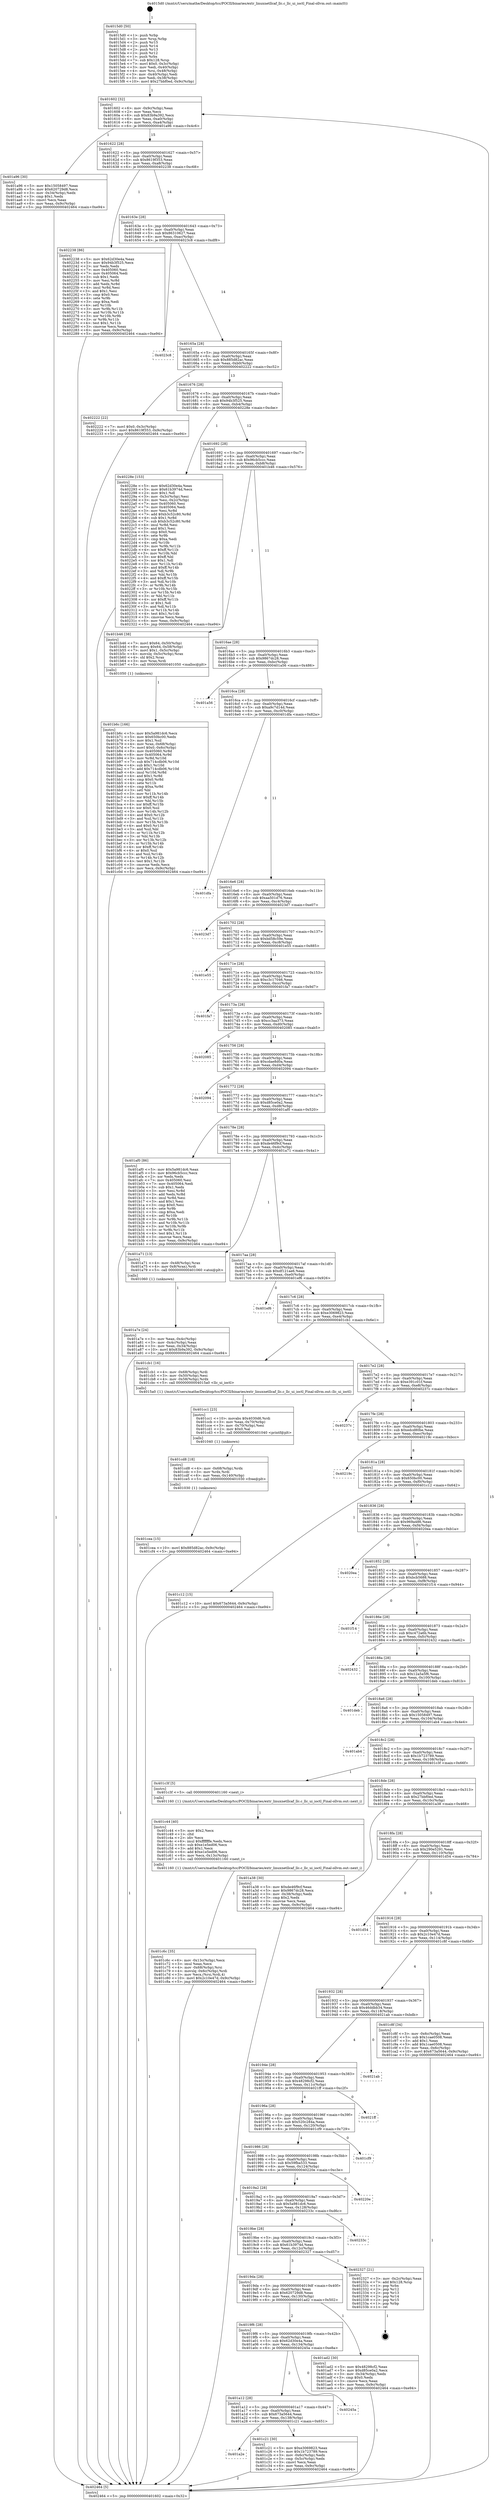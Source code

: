 digraph "0x4015d0" {
  label = "0x4015d0 (/mnt/c/Users/mathe/Desktop/tcc/POCII/binaries/extr_linuxnetllcaf_llc.c_llc_ui_ioctl_Final-ollvm.out::main(0))"
  labelloc = "t"
  node[shape=record]

  Entry [label="",width=0.3,height=0.3,shape=circle,fillcolor=black,style=filled]
  "0x401602" [label="{
     0x401602 [32]\l
     | [instrs]\l
     &nbsp;&nbsp;0x401602 \<+6\>: mov -0x9c(%rbp),%eax\l
     &nbsp;&nbsp;0x401608 \<+2\>: mov %eax,%ecx\l
     &nbsp;&nbsp;0x40160a \<+6\>: sub $0x83b9a392,%ecx\l
     &nbsp;&nbsp;0x401610 \<+6\>: mov %eax,-0xa0(%rbp)\l
     &nbsp;&nbsp;0x401616 \<+6\>: mov %ecx,-0xa4(%rbp)\l
     &nbsp;&nbsp;0x40161c \<+6\>: je 0000000000401a96 \<main+0x4c6\>\l
  }"]
  "0x401a96" [label="{
     0x401a96 [30]\l
     | [instrs]\l
     &nbsp;&nbsp;0x401a96 \<+5\>: mov $0x15058497,%eax\l
     &nbsp;&nbsp;0x401a9b \<+5\>: mov $0x620729d8,%ecx\l
     &nbsp;&nbsp;0x401aa0 \<+3\>: mov -0x34(%rbp),%edx\l
     &nbsp;&nbsp;0x401aa3 \<+3\>: cmp $0x1,%edx\l
     &nbsp;&nbsp;0x401aa6 \<+3\>: cmovl %ecx,%eax\l
     &nbsp;&nbsp;0x401aa9 \<+6\>: mov %eax,-0x9c(%rbp)\l
     &nbsp;&nbsp;0x401aaf \<+5\>: jmp 0000000000402464 \<main+0xe94\>\l
  }"]
  "0x401622" [label="{
     0x401622 [28]\l
     | [instrs]\l
     &nbsp;&nbsp;0x401622 \<+5\>: jmp 0000000000401627 \<main+0x57\>\l
     &nbsp;&nbsp;0x401627 \<+6\>: mov -0xa0(%rbp),%eax\l
     &nbsp;&nbsp;0x40162d \<+5\>: sub $0x8619f353,%eax\l
     &nbsp;&nbsp;0x401632 \<+6\>: mov %eax,-0xa8(%rbp)\l
     &nbsp;&nbsp;0x401638 \<+6\>: je 0000000000402238 \<main+0xc68\>\l
  }"]
  Exit [label="",width=0.3,height=0.3,shape=circle,fillcolor=black,style=filled,peripheries=2]
  "0x402238" [label="{
     0x402238 [86]\l
     | [instrs]\l
     &nbsp;&nbsp;0x402238 \<+5\>: mov $0x62d30e4a,%eax\l
     &nbsp;&nbsp;0x40223d \<+5\>: mov $0x94b3f525,%ecx\l
     &nbsp;&nbsp;0x402242 \<+2\>: xor %edx,%edx\l
     &nbsp;&nbsp;0x402244 \<+7\>: mov 0x405060,%esi\l
     &nbsp;&nbsp;0x40224b \<+7\>: mov 0x405064,%edi\l
     &nbsp;&nbsp;0x402252 \<+3\>: sub $0x1,%edx\l
     &nbsp;&nbsp;0x402255 \<+3\>: mov %esi,%r8d\l
     &nbsp;&nbsp;0x402258 \<+3\>: add %edx,%r8d\l
     &nbsp;&nbsp;0x40225b \<+4\>: imul %r8d,%esi\l
     &nbsp;&nbsp;0x40225f \<+3\>: and $0x1,%esi\l
     &nbsp;&nbsp;0x402262 \<+3\>: cmp $0x0,%esi\l
     &nbsp;&nbsp;0x402265 \<+4\>: sete %r9b\l
     &nbsp;&nbsp;0x402269 \<+3\>: cmp $0xa,%edi\l
     &nbsp;&nbsp;0x40226c \<+4\>: setl %r10b\l
     &nbsp;&nbsp;0x402270 \<+3\>: mov %r9b,%r11b\l
     &nbsp;&nbsp;0x402273 \<+3\>: and %r10b,%r11b\l
     &nbsp;&nbsp;0x402276 \<+3\>: xor %r10b,%r9b\l
     &nbsp;&nbsp;0x402279 \<+3\>: or %r9b,%r11b\l
     &nbsp;&nbsp;0x40227c \<+4\>: test $0x1,%r11b\l
     &nbsp;&nbsp;0x402280 \<+3\>: cmovne %ecx,%eax\l
     &nbsp;&nbsp;0x402283 \<+6\>: mov %eax,-0x9c(%rbp)\l
     &nbsp;&nbsp;0x402289 \<+5\>: jmp 0000000000402464 \<main+0xe94\>\l
  }"]
  "0x40163e" [label="{
     0x40163e [28]\l
     | [instrs]\l
     &nbsp;&nbsp;0x40163e \<+5\>: jmp 0000000000401643 \<main+0x73\>\l
     &nbsp;&nbsp;0x401643 \<+6\>: mov -0xa0(%rbp),%eax\l
     &nbsp;&nbsp;0x401649 \<+5\>: sub $0x86310627,%eax\l
     &nbsp;&nbsp;0x40164e \<+6\>: mov %eax,-0xac(%rbp)\l
     &nbsp;&nbsp;0x401654 \<+6\>: je 00000000004023c8 \<main+0xdf8\>\l
  }"]
  "0x401cea" [label="{
     0x401cea [15]\l
     | [instrs]\l
     &nbsp;&nbsp;0x401cea \<+10\>: movl $0x885d82ac,-0x9c(%rbp)\l
     &nbsp;&nbsp;0x401cf4 \<+5\>: jmp 0000000000402464 \<main+0xe94\>\l
  }"]
  "0x4023c8" [label="{
     0x4023c8\l
  }", style=dashed]
  "0x40165a" [label="{
     0x40165a [28]\l
     | [instrs]\l
     &nbsp;&nbsp;0x40165a \<+5\>: jmp 000000000040165f \<main+0x8f\>\l
     &nbsp;&nbsp;0x40165f \<+6\>: mov -0xa0(%rbp),%eax\l
     &nbsp;&nbsp;0x401665 \<+5\>: sub $0x885d82ac,%eax\l
     &nbsp;&nbsp;0x40166a \<+6\>: mov %eax,-0xb0(%rbp)\l
     &nbsp;&nbsp;0x401670 \<+6\>: je 0000000000402222 \<main+0xc52\>\l
  }"]
  "0x401cd8" [label="{
     0x401cd8 [18]\l
     | [instrs]\l
     &nbsp;&nbsp;0x401cd8 \<+4\>: mov -0x68(%rbp),%rdx\l
     &nbsp;&nbsp;0x401cdc \<+3\>: mov %rdx,%rdi\l
     &nbsp;&nbsp;0x401cdf \<+6\>: mov %eax,-0x140(%rbp)\l
     &nbsp;&nbsp;0x401ce5 \<+5\>: call 0000000000401030 \<free@plt\>\l
     | [calls]\l
     &nbsp;&nbsp;0x401030 \{1\} (unknown)\l
  }"]
  "0x402222" [label="{
     0x402222 [22]\l
     | [instrs]\l
     &nbsp;&nbsp;0x402222 \<+7\>: movl $0x0,-0x3c(%rbp)\l
     &nbsp;&nbsp;0x402229 \<+10\>: movl $0x8619f353,-0x9c(%rbp)\l
     &nbsp;&nbsp;0x402233 \<+5\>: jmp 0000000000402464 \<main+0xe94\>\l
  }"]
  "0x401676" [label="{
     0x401676 [28]\l
     | [instrs]\l
     &nbsp;&nbsp;0x401676 \<+5\>: jmp 000000000040167b \<main+0xab\>\l
     &nbsp;&nbsp;0x40167b \<+6\>: mov -0xa0(%rbp),%eax\l
     &nbsp;&nbsp;0x401681 \<+5\>: sub $0x94b3f525,%eax\l
     &nbsp;&nbsp;0x401686 \<+6\>: mov %eax,-0xb4(%rbp)\l
     &nbsp;&nbsp;0x40168c \<+6\>: je 000000000040228e \<main+0xcbe\>\l
  }"]
  "0x401cc1" [label="{
     0x401cc1 [23]\l
     | [instrs]\l
     &nbsp;&nbsp;0x401cc1 \<+10\>: movabs $0x4030d6,%rdi\l
     &nbsp;&nbsp;0x401ccb \<+3\>: mov %eax,-0x70(%rbp)\l
     &nbsp;&nbsp;0x401cce \<+3\>: mov -0x70(%rbp),%esi\l
     &nbsp;&nbsp;0x401cd1 \<+2\>: mov $0x0,%al\l
     &nbsp;&nbsp;0x401cd3 \<+5\>: call 0000000000401040 \<printf@plt\>\l
     | [calls]\l
     &nbsp;&nbsp;0x401040 \{1\} (unknown)\l
  }"]
  "0x40228e" [label="{
     0x40228e [153]\l
     | [instrs]\l
     &nbsp;&nbsp;0x40228e \<+5\>: mov $0x62d30e4a,%eax\l
     &nbsp;&nbsp;0x402293 \<+5\>: mov $0x61b3974d,%ecx\l
     &nbsp;&nbsp;0x402298 \<+2\>: mov $0x1,%dl\l
     &nbsp;&nbsp;0x40229a \<+3\>: mov -0x3c(%rbp),%esi\l
     &nbsp;&nbsp;0x40229d \<+3\>: mov %esi,-0x2c(%rbp)\l
     &nbsp;&nbsp;0x4022a0 \<+7\>: mov 0x405060,%esi\l
     &nbsp;&nbsp;0x4022a7 \<+7\>: mov 0x405064,%edi\l
     &nbsp;&nbsp;0x4022ae \<+3\>: mov %esi,%r8d\l
     &nbsp;&nbsp;0x4022b1 \<+7\>: add $0xb3c52c80,%r8d\l
     &nbsp;&nbsp;0x4022b8 \<+4\>: sub $0x1,%r8d\l
     &nbsp;&nbsp;0x4022bc \<+7\>: sub $0xb3c52c80,%r8d\l
     &nbsp;&nbsp;0x4022c3 \<+4\>: imul %r8d,%esi\l
     &nbsp;&nbsp;0x4022c7 \<+3\>: and $0x1,%esi\l
     &nbsp;&nbsp;0x4022ca \<+3\>: cmp $0x0,%esi\l
     &nbsp;&nbsp;0x4022cd \<+4\>: sete %r9b\l
     &nbsp;&nbsp;0x4022d1 \<+3\>: cmp $0xa,%edi\l
     &nbsp;&nbsp;0x4022d4 \<+4\>: setl %r10b\l
     &nbsp;&nbsp;0x4022d8 \<+3\>: mov %r9b,%r11b\l
     &nbsp;&nbsp;0x4022db \<+4\>: xor $0xff,%r11b\l
     &nbsp;&nbsp;0x4022df \<+3\>: mov %r10b,%bl\l
     &nbsp;&nbsp;0x4022e2 \<+3\>: xor $0xff,%bl\l
     &nbsp;&nbsp;0x4022e5 \<+3\>: xor $0x1,%dl\l
     &nbsp;&nbsp;0x4022e8 \<+3\>: mov %r11b,%r14b\l
     &nbsp;&nbsp;0x4022eb \<+4\>: and $0xff,%r14b\l
     &nbsp;&nbsp;0x4022ef \<+3\>: and %dl,%r9b\l
     &nbsp;&nbsp;0x4022f2 \<+3\>: mov %bl,%r15b\l
     &nbsp;&nbsp;0x4022f5 \<+4\>: and $0xff,%r15b\l
     &nbsp;&nbsp;0x4022f9 \<+3\>: and %dl,%r10b\l
     &nbsp;&nbsp;0x4022fc \<+3\>: or %r9b,%r14b\l
     &nbsp;&nbsp;0x4022ff \<+3\>: or %r10b,%r15b\l
     &nbsp;&nbsp;0x402302 \<+3\>: xor %r15b,%r14b\l
     &nbsp;&nbsp;0x402305 \<+3\>: or %bl,%r11b\l
     &nbsp;&nbsp;0x402308 \<+4\>: xor $0xff,%r11b\l
     &nbsp;&nbsp;0x40230c \<+3\>: or $0x1,%dl\l
     &nbsp;&nbsp;0x40230f \<+3\>: and %dl,%r11b\l
     &nbsp;&nbsp;0x402312 \<+3\>: or %r11b,%r14b\l
     &nbsp;&nbsp;0x402315 \<+4\>: test $0x1,%r14b\l
     &nbsp;&nbsp;0x402319 \<+3\>: cmovne %ecx,%eax\l
     &nbsp;&nbsp;0x40231c \<+6\>: mov %eax,-0x9c(%rbp)\l
     &nbsp;&nbsp;0x402322 \<+5\>: jmp 0000000000402464 \<main+0xe94\>\l
  }"]
  "0x401692" [label="{
     0x401692 [28]\l
     | [instrs]\l
     &nbsp;&nbsp;0x401692 \<+5\>: jmp 0000000000401697 \<main+0xc7\>\l
     &nbsp;&nbsp;0x401697 \<+6\>: mov -0xa0(%rbp),%eax\l
     &nbsp;&nbsp;0x40169d \<+5\>: sub $0x96cb5ccc,%eax\l
     &nbsp;&nbsp;0x4016a2 \<+6\>: mov %eax,-0xb8(%rbp)\l
     &nbsp;&nbsp;0x4016a8 \<+6\>: je 0000000000401b46 \<main+0x576\>\l
  }"]
  "0x401c6c" [label="{
     0x401c6c [35]\l
     | [instrs]\l
     &nbsp;&nbsp;0x401c6c \<+6\>: mov -0x13c(%rbp),%ecx\l
     &nbsp;&nbsp;0x401c72 \<+3\>: imul %eax,%ecx\l
     &nbsp;&nbsp;0x401c75 \<+4\>: mov -0x68(%rbp),%rsi\l
     &nbsp;&nbsp;0x401c79 \<+4\>: movslq -0x6c(%rbp),%rdi\l
     &nbsp;&nbsp;0x401c7d \<+3\>: mov %ecx,(%rsi,%rdi,4)\l
     &nbsp;&nbsp;0x401c80 \<+10\>: movl $0x2c10e47d,-0x9c(%rbp)\l
     &nbsp;&nbsp;0x401c8a \<+5\>: jmp 0000000000402464 \<main+0xe94\>\l
  }"]
  "0x401b46" [label="{
     0x401b46 [38]\l
     | [instrs]\l
     &nbsp;&nbsp;0x401b46 \<+7\>: movl $0x64,-0x50(%rbp)\l
     &nbsp;&nbsp;0x401b4d \<+8\>: movq $0x64,-0x58(%rbp)\l
     &nbsp;&nbsp;0x401b55 \<+7\>: movl $0x1,-0x5c(%rbp)\l
     &nbsp;&nbsp;0x401b5c \<+4\>: movslq -0x5c(%rbp),%rax\l
     &nbsp;&nbsp;0x401b60 \<+4\>: shl $0x2,%rax\l
     &nbsp;&nbsp;0x401b64 \<+3\>: mov %rax,%rdi\l
     &nbsp;&nbsp;0x401b67 \<+5\>: call 0000000000401050 \<malloc@plt\>\l
     | [calls]\l
     &nbsp;&nbsp;0x401050 \{1\} (unknown)\l
  }"]
  "0x4016ae" [label="{
     0x4016ae [28]\l
     | [instrs]\l
     &nbsp;&nbsp;0x4016ae \<+5\>: jmp 00000000004016b3 \<main+0xe3\>\l
     &nbsp;&nbsp;0x4016b3 \<+6\>: mov -0xa0(%rbp),%eax\l
     &nbsp;&nbsp;0x4016b9 \<+5\>: sub $0x9867dc28,%eax\l
     &nbsp;&nbsp;0x4016be \<+6\>: mov %eax,-0xbc(%rbp)\l
     &nbsp;&nbsp;0x4016c4 \<+6\>: je 0000000000401a56 \<main+0x486\>\l
  }"]
  "0x401c44" [label="{
     0x401c44 [40]\l
     | [instrs]\l
     &nbsp;&nbsp;0x401c44 \<+5\>: mov $0x2,%ecx\l
     &nbsp;&nbsp;0x401c49 \<+1\>: cltd\l
     &nbsp;&nbsp;0x401c4a \<+2\>: idiv %ecx\l
     &nbsp;&nbsp;0x401c4c \<+6\>: imul $0xfffffffe,%edx,%ecx\l
     &nbsp;&nbsp;0x401c52 \<+6\>: sub $0xe1e5ed06,%ecx\l
     &nbsp;&nbsp;0x401c58 \<+3\>: add $0x1,%ecx\l
     &nbsp;&nbsp;0x401c5b \<+6\>: add $0xe1e5ed06,%ecx\l
     &nbsp;&nbsp;0x401c61 \<+6\>: mov %ecx,-0x13c(%rbp)\l
     &nbsp;&nbsp;0x401c67 \<+5\>: call 0000000000401160 \<next_i\>\l
     | [calls]\l
     &nbsp;&nbsp;0x401160 \{1\} (/mnt/c/Users/mathe/Desktop/tcc/POCII/binaries/extr_linuxnetllcaf_llc.c_llc_ui_ioctl_Final-ollvm.out::next_i)\l
  }"]
  "0x401a56" [label="{
     0x401a56\l
  }", style=dashed]
  "0x4016ca" [label="{
     0x4016ca [28]\l
     | [instrs]\l
     &nbsp;&nbsp;0x4016ca \<+5\>: jmp 00000000004016cf \<main+0xff\>\l
     &nbsp;&nbsp;0x4016cf \<+6\>: mov -0xa0(%rbp),%eax\l
     &nbsp;&nbsp;0x4016d5 \<+5\>: sub $0xa9c7d14d,%eax\l
     &nbsp;&nbsp;0x4016da \<+6\>: mov %eax,-0xc0(%rbp)\l
     &nbsp;&nbsp;0x4016e0 \<+6\>: je 0000000000401dfa \<main+0x82a\>\l
  }"]
  "0x401a2e" [label="{
     0x401a2e\l
  }", style=dashed]
  "0x401dfa" [label="{
     0x401dfa\l
  }", style=dashed]
  "0x4016e6" [label="{
     0x4016e6 [28]\l
     | [instrs]\l
     &nbsp;&nbsp;0x4016e6 \<+5\>: jmp 00000000004016eb \<main+0x11b\>\l
     &nbsp;&nbsp;0x4016eb \<+6\>: mov -0xa0(%rbp),%eax\l
     &nbsp;&nbsp;0x4016f1 \<+5\>: sub $0xaa501d76,%eax\l
     &nbsp;&nbsp;0x4016f6 \<+6\>: mov %eax,-0xc4(%rbp)\l
     &nbsp;&nbsp;0x4016fc \<+6\>: je 00000000004023d7 \<main+0xe07\>\l
  }"]
  "0x401c21" [label="{
     0x401c21 [30]\l
     | [instrs]\l
     &nbsp;&nbsp;0x401c21 \<+5\>: mov $0xe3069823,%eax\l
     &nbsp;&nbsp;0x401c26 \<+5\>: mov $0x1b723789,%ecx\l
     &nbsp;&nbsp;0x401c2b \<+3\>: mov -0x6c(%rbp),%edx\l
     &nbsp;&nbsp;0x401c2e \<+3\>: cmp -0x5c(%rbp),%edx\l
     &nbsp;&nbsp;0x401c31 \<+3\>: cmovl %ecx,%eax\l
     &nbsp;&nbsp;0x401c34 \<+6\>: mov %eax,-0x9c(%rbp)\l
     &nbsp;&nbsp;0x401c3a \<+5\>: jmp 0000000000402464 \<main+0xe94\>\l
  }"]
  "0x4023d7" [label="{
     0x4023d7\l
  }", style=dashed]
  "0x401702" [label="{
     0x401702 [28]\l
     | [instrs]\l
     &nbsp;&nbsp;0x401702 \<+5\>: jmp 0000000000401707 \<main+0x137\>\l
     &nbsp;&nbsp;0x401707 \<+6\>: mov -0xa0(%rbp),%eax\l
     &nbsp;&nbsp;0x40170d \<+5\>: sub $0xbd58c59e,%eax\l
     &nbsp;&nbsp;0x401712 \<+6\>: mov %eax,-0xc8(%rbp)\l
     &nbsp;&nbsp;0x401718 \<+6\>: je 0000000000401e55 \<main+0x885\>\l
  }"]
  "0x401a12" [label="{
     0x401a12 [28]\l
     | [instrs]\l
     &nbsp;&nbsp;0x401a12 \<+5\>: jmp 0000000000401a17 \<main+0x447\>\l
     &nbsp;&nbsp;0x401a17 \<+6\>: mov -0xa0(%rbp),%eax\l
     &nbsp;&nbsp;0x401a1d \<+5\>: sub $0x673a5644,%eax\l
     &nbsp;&nbsp;0x401a22 \<+6\>: mov %eax,-0x138(%rbp)\l
     &nbsp;&nbsp;0x401a28 \<+6\>: je 0000000000401c21 \<main+0x651\>\l
  }"]
  "0x401e55" [label="{
     0x401e55\l
  }", style=dashed]
  "0x40171e" [label="{
     0x40171e [28]\l
     | [instrs]\l
     &nbsp;&nbsp;0x40171e \<+5\>: jmp 0000000000401723 \<main+0x153\>\l
     &nbsp;&nbsp;0x401723 \<+6\>: mov -0xa0(%rbp),%eax\l
     &nbsp;&nbsp;0x401729 \<+5\>: sub $0xc3c17046,%eax\l
     &nbsp;&nbsp;0x40172e \<+6\>: mov %eax,-0xcc(%rbp)\l
     &nbsp;&nbsp;0x401734 \<+6\>: je 0000000000401fa7 \<main+0x9d7\>\l
  }"]
  "0x40245a" [label="{
     0x40245a\l
  }", style=dashed]
  "0x401fa7" [label="{
     0x401fa7\l
  }", style=dashed]
  "0x40173a" [label="{
     0x40173a [28]\l
     | [instrs]\l
     &nbsp;&nbsp;0x40173a \<+5\>: jmp 000000000040173f \<main+0x16f\>\l
     &nbsp;&nbsp;0x40173f \<+6\>: mov -0xa0(%rbp),%eax\l
     &nbsp;&nbsp;0x401745 \<+5\>: sub $0xcc3aa373,%eax\l
     &nbsp;&nbsp;0x40174a \<+6\>: mov %eax,-0xd0(%rbp)\l
     &nbsp;&nbsp;0x401750 \<+6\>: je 0000000000402085 \<main+0xab5\>\l
  }"]
  "0x401b6c" [label="{
     0x401b6c [166]\l
     | [instrs]\l
     &nbsp;&nbsp;0x401b6c \<+5\>: mov $0x5a981dc6,%ecx\l
     &nbsp;&nbsp;0x401b71 \<+5\>: mov $0x650bc00,%edx\l
     &nbsp;&nbsp;0x401b76 \<+3\>: mov $0x1,%sil\l
     &nbsp;&nbsp;0x401b79 \<+4\>: mov %rax,-0x68(%rbp)\l
     &nbsp;&nbsp;0x401b7d \<+7\>: movl $0x0,-0x6c(%rbp)\l
     &nbsp;&nbsp;0x401b84 \<+8\>: mov 0x405060,%r8d\l
     &nbsp;&nbsp;0x401b8c \<+8\>: mov 0x405064,%r9d\l
     &nbsp;&nbsp;0x401b94 \<+3\>: mov %r8d,%r10d\l
     &nbsp;&nbsp;0x401b97 \<+7\>: sub $0x714cdb06,%r10d\l
     &nbsp;&nbsp;0x401b9e \<+4\>: sub $0x1,%r10d\l
     &nbsp;&nbsp;0x401ba2 \<+7\>: add $0x714cdb06,%r10d\l
     &nbsp;&nbsp;0x401ba9 \<+4\>: imul %r10d,%r8d\l
     &nbsp;&nbsp;0x401bad \<+4\>: and $0x1,%r8d\l
     &nbsp;&nbsp;0x401bb1 \<+4\>: cmp $0x0,%r8d\l
     &nbsp;&nbsp;0x401bb5 \<+4\>: sete %r11b\l
     &nbsp;&nbsp;0x401bb9 \<+4\>: cmp $0xa,%r9d\l
     &nbsp;&nbsp;0x401bbd \<+3\>: setl %bl\l
     &nbsp;&nbsp;0x401bc0 \<+3\>: mov %r11b,%r14b\l
     &nbsp;&nbsp;0x401bc3 \<+4\>: xor $0xff,%r14b\l
     &nbsp;&nbsp;0x401bc7 \<+3\>: mov %bl,%r15b\l
     &nbsp;&nbsp;0x401bca \<+4\>: xor $0xff,%r15b\l
     &nbsp;&nbsp;0x401bce \<+4\>: xor $0x0,%sil\l
     &nbsp;&nbsp;0x401bd2 \<+3\>: mov %r14b,%r12b\l
     &nbsp;&nbsp;0x401bd5 \<+4\>: and $0x0,%r12b\l
     &nbsp;&nbsp;0x401bd9 \<+3\>: and %sil,%r11b\l
     &nbsp;&nbsp;0x401bdc \<+3\>: mov %r15b,%r13b\l
     &nbsp;&nbsp;0x401bdf \<+4\>: and $0x0,%r13b\l
     &nbsp;&nbsp;0x401be3 \<+3\>: and %sil,%bl\l
     &nbsp;&nbsp;0x401be6 \<+3\>: or %r11b,%r12b\l
     &nbsp;&nbsp;0x401be9 \<+3\>: or %bl,%r13b\l
     &nbsp;&nbsp;0x401bec \<+3\>: xor %r13b,%r12b\l
     &nbsp;&nbsp;0x401bef \<+3\>: or %r15b,%r14b\l
     &nbsp;&nbsp;0x401bf2 \<+4\>: xor $0xff,%r14b\l
     &nbsp;&nbsp;0x401bf6 \<+4\>: or $0x0,%sil\l
     &nbsp;&nbsp;0x401bfa \<+3\>: and %sil,%r14b\l
     &nbsp;&nbsp;0x401bfd \<+3\>: or %r14b,%r12b\l
     &nbsp;&nbsp;0x401c00 \<+4\>: test $0x1,%r12b\l
     &nbsp;&nbsp;0x401c04 \<+3\>: cmovne %edx,%ecx\l
     &nbsp;&nbsp;0x401c07 \<+6\>: mov %ecx,-0x9c(%rbp)\l
     &nbsp;&nbsp;0x401c0d \<+5\>: jmp 0000000000402464 \<main+0xe94\>\l
  }"]
  "0x402085" [label="{
     0x402085\l
  }", style=dashed]
  "0x401756" [label="{
     0x401756 [28]\l
     | [instrs]\l
     &nbsp;&nbsp;0x401756 \<+5\>: jmp 000000000040175b \<main+0x18b\>\l
     &nbsp;&nbsp;0x40175b \<+6\>: mov -0xa0(%rbp),%eax\l
     &nbsp;&nbsp;0x401761 \<+5\>: sub $0xcdae8d0a,%eax\l
     &nbsp;&nbsp;0x401766 \<+6\>: mov %eax,-0xd4(%rbp)\l
     &nbsp;&nbsp;0x40176c \<+6\>: je 0000000000402094 \<main+0xac4\>\l
  }"]
  "0x4019f6" [label="{
     0x4019f6 [28]\l
     | [instrs]\l
     &nbsp;&nbsp;0x4019f6 \<+5\>: jmp 00000000004019fb \<main+0x42b\>\l
     &nbsp;&nbsp;0x4019fb \<+6\>: mov -0xa0(%rbp),%eax\l
     &nbsp;&nbsp;0x401a01 \<+5\>: sub $0x62d30e4a,%eax\l
     &nbsp;&nbsp;0x401a06 \<+6\>: mov %eax,-0x134(%rbp)\l
     &nbsp;&nbsp;0x401a0c \<+6\>: je 000000000040245a \<main+0xe8a\>\l
  }"]
  "0x402094" [label="{
     0x402094\l
  }", style=dashed]
  "0x401772" [label="{
     0x401772 [28]\l
     | [instrs]\l
     &nbsp;&nbsp;0x401772 \<+5\>: jmp 0000000000401777 \<main+0x1a7\>\l
     &nbsp;&nbsp;0x401777 \<+6\>: mov -0xa0(%rbp),%eax\l
     &nbsp;&nbsp;0x40177d \<+5\>: sub $0xd85ce0a2,%eax\l
     &nbsp;&nbsp;0x401782 \<+6\>: mov %eax,-0xd8(%rbp)\l
     &nbsp;&nbsp;0x401788 \<+6\>: je 0000000000401af0 \<main+0x520\>\l
  }"]
  "0x401ad2" [label="{
     0x401ad2 [30]\l
     | [instrs]\l
     &nbsp;&nbsp;0x401ad2 \<+5\>: mov $0x48298cf2,%eax\l
     &nbsp;&nbsp;0x401ad7 \<+5\>: mov $0xd85ce0a2,%ecx\l
     &nbsp;&nbsp;0x401adc \<+3\>: mov -0x34(%rbp),%edx\l
     &nbsp;&nbsp;0x401adf \<+3\>: cmp $0x0,%edx\l
     &nbsp;&nbsp;0x401ae2 \<+3\>: cmove %ecx,%eax\l
     &nbsp;&nbsp;0x401ae5 \<+6\>: mov %eax,-0x9c(%rbp)\l
     &nbsp;&nbsp;0x401aeb \<+5\>: jmp 0000000000402464 \<main+0xe94\>\l
  }"]
  "0x401af0" [label="{
     0x401af0 [86]\l
     | [instrs]\l
     &nbsp;&nbsp;0x401af0 \<+5\>: mov $0x5a981dc6,%eax\l
     &nbsp;&nbsp;0x401af5 \<+5\>: mov $0x96cb5ccc,%ecx\l
     &nbsp;&nbsp;0x401afa \<+2\>: xor %edx,%edx\l
     &nbsp;&nbsp;0x401afc \<+7\>: mov 0x405060,%esi\l
     &nbsp;&nbsp;0x401b03 \<+7\>: mov 0x405064,%edi\l
     &nbsp;&nbsp;0x401b0a \<+3\>: sub $0x1,%edx\l
     &nbsp;&nbsp;0x401b0d \<+3\>: mov %esi,%r8d\l
     &nbsp;&nbsp;0x401b10 \<+3\>: add %edx,%r8d\l
     &nbsp;&nbsp;0x401b13 \<+4\>: imul %r8d,%esi\l
     &nbsp;&nbsp;0x401b17 \<+3\>: and $0x1,%esi\l
     &nbsp;&nbsp;0x401b1a \<+3\>: cmp $0x0,%esi\l
     &nbsp;&nbsp;0x401b1d \<+4\>: sete %r9b\l
     &nbsp;&nbsp;0x401b21 \<+3\>: cmp $0xa,%edi\l
     &nbsp;&nbsp;0x401b24 \<+4\>: setl %r10b\l
     &nbsp;&nbsp;0x401b28 \<+3\>: mov %r9b,%r11b\l
     &nbsp;&nbsp;0x401b2b \<+3\>: and %r10b,%r11b\l
     &nbsp;&nbsp;0x401b2e \<+3\>: xor %r10b,%r9b\l
     &nbsp;&nbsp;0x401b31 \<+3\>: or %r9b,%r11b\l
     &nbsp;&nbsp;0x401b34 \<+4\>: test $0x1,%r11b\l
     &nbsp;&nbsp;0x401b38 \<+3\>: cmovne %ecx,%eax\l
     &nbsp;&nbsp;0x401b3b \<+6\>: mov %eax,-0x9c(%rbp)\l
     &nbsp;&nbsp;0x401b41 \<+5\>: jmp 0000000000402464 \<main+0xe94\>\l
  }"]
  "0x40178e" [label="{
     0x40178e [28]\l
     | [instrs]\l
     &nbsp;&nbsp;0x40178e \<+5\>: jmp 0000000000401793 \<main+0x1c3\>\l
     &nbsp;&nbsp;0x401793 \<+6\>: mov -0xa0(%rbp),%eax\l
     &nbsp;&nbsp;0x401799 \<+5\>: sub $0xde46f9cf,%eax\l
     &nbsp;&nbsp;0x40179e \<+6\>: mov %eax,-0xdc(%rbp)\l
     &nbsp;&nbsp;0x4017a4 \<+6\>: je 0000000000401a71 \<main+0x4a1\>\l
  }"]
  "0x4019da" [label="{
     0x4019da [28]\l
     | [instrs]\l
     &nbsp;&nbsp;0x4019da \<+5\>: jmp 00000000004019df \<main+0x40f\>\l
     &nbsp;&nbsp;0x4019df \<+6\>: mov -0xa0(%rbp),%eax\l
     &nbsp;&nbsp;0x4019e5 \<+5\>: sub $0x620729d8,%eax\l
     &nbsp;&nbsp;0x4019ea \<+6\>: mov %eax,-0x130(%rbp)\l
     &nbsp;&nbsp;0x4019f0 \<+6\>: je 0000000000401ad2 \<main+0x502\>\l
  }"]
  "0x401a71" [label="{
     0x401a71 [13]\l
     | [instrs]\l
     &nbsp;&nbsp;0x401a71 \<+4\>: mov -0x48(%rbp),%rax\l
     &nbsp;&nbsp;0x401a75 \<+4\>: mov 0x8(%rax),%rdi\l
     &nbsp;&nbsp;0x401a79 \<+5\>: call 0000000000401060 \<atoi@plt\>\l
     | [calls]\l
     &nbsp;&nbsp;0x401060 \{1\} (unknown)\l
  }"]
  "0x4017aa" [label="{
     0x4017aa [28]\l
     | [instrs]\l
     &nbsp;&nbsp;0x4017aa \<+5\>: jmp 00000000004017af \<main+0x1df\>\l
     &nbsp;&nbsp;0x4017af \<+6\>: mov -0xa0(%rbp),%eax\l
     &nbsp;&nbsp;0x4017b5 \<+5\>: sub $0xdf121ae6,%eax\l
     &nbsp;&nbsp;0x4017ba \<+6\>: mov %eax,-0xe0(%rbp)\l
     &nbsp;&nbsp;0x4017c0 \<+6\>: je 0000000000401ef6 \<main+0x926\>\l
  }"]
  "0x402327" [label="{
     0x402327 [21]\l
     | [instrs]\l
     &nbsp;&nbsp;0x402327 \<+3\>: mov -0x2c(%rbp),%eax\l
     &nbsp;&nbsp;0x40232a \<+7\>: add $0x128,%rsp\l
     &nbsp;&nbsp;0x402331 \<+1\>: pop %rbx\l
     &nbsp;&nbsp;0x402332 \<+2\>: pop %r12\l
     &nbsp;&nbsp;0x402334 \<+2\>: pop %r13\l
     &nbsp;&nbsp;0x402336 \<+2\>: pop %r14\l
     &nbsp;&nbsp;0x402338 \<+2\>: pop %r15\l
     &nbsp;&nbsp;0x40233a \<+1\>: pop %rbp\l
     &nbsp;&nbsp;0x40233b \<+1\>: ret\l
  }"]
  "0x401ef6" [label="{
     0x401ef6\l
  }", style=dashed]
  "0x4017c6" [label="{
     0x4017c6 [28]\l
     | [instrs]\l
     &nbsp;&nbsp;0x4017c6 \<+5\>: jmp 00000000004017cb \<main+0x1fb\>\l
     &nbsp;&nbsp;0x4017cb \<+6\>: mov -0xa0(%rbp),%eax\l
     &nbsp;&nbsp;0x4017d1 \<+5\>: sub $0xe3069823,%eax\l
     &nbsp;&nbsp;0x4017d6 \<+6\>: mov %eax,-0xe4(%rbp)\l
     &nbsp;&nbsp;0x4017dc \<+6\>: je 0000000000401cb1 \<main+0x6e1\>\l
  }"]
  "0x4019be" [label="{
     0x4019be [28]\l
     | [instrs]\l
     &nbsp;&nbsp;0x4019be \<+5\>: jmp 00000000004019c3 \<main+0x3f3\>\l
     &nbsp;&nbsp;0x4019c3 \<+6\>: mov -0xa0(%rbp),%eax\l
     &nbsp;&nbsp;0x4019c9 \<+5\>: sub $0x61b3974d,%eax\l
     &nbsp;&nbsp;0x4019ce \<+6\>: mov %eax,-0x12c(%rbp)\l
     &nbsp;&nbsp;0x4019d4 \<+6\>: je 0000000000402327 \<main+0xd57\>\l
  }"]
  "0x401cb1" [label="{
     0x401cb1 [16]\l
     | [instrs]\l
     &nbsp;&nbsp;0x401cb1 \<+4\>: mov -0x68(%rbp),%rdi\l
     &nbsp;&nbsp;0x401cb5 \<+3\>: mov -0x50(%rbp),%esi\l
     &nbsp;&nbsp;0x401cb8 \<+4\>: mov -0x58(%rbp),%rdx\l
     &nbsp;&nbsp;0x401cbc \<+5\>: call 00000000004015a0 \<llc_ui_ioctl\>\l
     | [calls]\l
     &nbsp;&nbsp;0x4015a0 \{1\} (/mnt/c/Users/mathe/Desktop/tcc/POCII/binaries/extr_linuxnetllcaf_llc.c_llc_ui_ioctl_Final-ollvm.out::llc_ui_ioctl)\l
  }"]
  "0x4017e2" [label="{
     0x4017e2 [28]\l
     | [instrs]\l
     &nbsp;&nbsp;0x4017e2 \<+5\>: jmp 00000000004017e7 \<main+0x217\>\l
     &nbsp;&nbsp;0x4017e7 \<+6\>: mov -0xa0(%rbp),%eax\l
     &nbsp;&nbsp;0x4017ed \<+5\>: sub $0xe391c01f,%eax\l
     &nbsp;&nbsp;0x4017f2 \<+6\>: mov %eax,-0xe8(%rbp)\l
     &nbsp;&nbsp;0x4017f8 \<+6\>: je 000000000040237c \<main+0xdac\>\l
  }"]
  "0x40233c" [label="{
     0x40233c\l
  }", style=dashed]
  "0x40237c" [label="{
     0x40237c\l
  }", style=dashed]
  "0x4017fe" [label="{
     0x4017fe [28]\l
     | [instrs]\l
     &nbsp;&nbsp;0x4017fe \<+5\>: jmp 0000000000401803 \<main+0x233\>\l
     &nbsp;&nbsp;0x401803 \<+6\>: mov -0xa0(%rbp),%eax\l
     &nbsp;&nbsp;0x401809 \<+5\>: sub $0xedcd80be,%eax\l
     &nbsp;&nbsp;0x40180e \<+6\>: mov %eax,-0xec(%rbp)\l
     &nbsp;&nbsp;0x401814 \<+6\>: je 000000000040219c \<main+0xbcc\>\l
  }"]
  "0x4019a2" [label="{
     0x4019a2 [28]\l
     | [instrs]\l
     &nbsp;&nbsp;0x4019a2 \<+5\>: jmp 00000000004019a7 \<main+0x3d7\>\l
     &nbsp;&nbsp;0x4019a7 \<+6\>: mov -0xa0(%rbp),%eax\l
     &nbsp;&nbsp;0x4019ad \<+5\>: sub $0x5a981dc6,%eax\l
     &nbsp;&nbsp;0x4019b2 \<+6\>: mov %eax,-0x128(%rbp)\l
     &nbsp;&nbsp;0x4019b8 \<+6\>: je 000000000040233c \<main+0xd6c\>\l
  }"]
  "0x40219c" [label="{
     0x40219c\l
  }", style=dashed]
  "0x40181a" [label="{
     0x40181a [28]\l
     | [instrs]\l
     &nbsp;&nbsp;0x40181a \<+5\>: jmp 000000000040181f \<main+0x24f\>\l
     &nbsp;&nbsp;0x40181f \<+6\>: mov -0xa0(%rbp),%eax\l
     &nbsp;&nbsp;0x401825 \<+5\>: sub $0x650bc00,%eax\l
     &nbsp;&nbsp;0x40182a \<+6\>: mov %eax,-0xf0(%rbp)\l
     &nbsp;&nbsp;0x401830 \<+6\>: je 0000000000401c12 \<main+0x642\>\l
  }"]
  "0x40220e" [label="{
     0x40220e\l
  }", style=dashed]
  "0x401c12" [label="{
     0x401c12 [15]\l
     | [instrs]\l
     &nbsp;&nbsp;0x401c12 \<+10\>: movl $0x673a5644,-0x9c(%rbp)\l
     &nbsp;&nbsp;0x401c1c \<+5\>: jmp 0000000000402464 \<main+0xe94\>\l
  }"]
  "0x401836" [label="{
     0x401836 [28]\l
     | [instrs]\l
     &nbsp;&nbsp;0x401836 \<+5\>: jmp 000000000040183b \<main+0x26b\>\l
     &nbsp;&nbsp;0x40183b \<+6\>: mov -0xa0(%rbp),%eax\l
     &nbsp;&nbsp;0x401841 \<+5\>: sub $0x969a486,%eax\l
     &nbsp;&nbsp;0x401846 \<+6\>: mov %eax,-0xf4(%rbp)\l
     &nbsp;&nbsp;0x40184c \<+6\>: je 00000000004020ea \<main+0xb1a\>\l
  }"]
  "0x401986" [label="{
     0x401986 [28]\l
     | [instrs]\l
     &nbsp;&nbsp;0x401986 \<+5\>: jmp 000000000040198b \<main+0x3bb\>\l
     &nbsp;&nbsp;0x40198b \<+6\>: mov -0xa0(%rbp),%eax\l
     &nbsp;&nbsp;0x401991 \<+5\>: sub $0x59fba533,%eax\l
     &nbsp;&nbsp;0x401996 \<+6\>: mov %eax,-0x124(%rbp)\l
     &nbsp;&nbsp;0x40199c \<+6\>: je 000000000040220e \<main+0xc3e\>\l
  }"]
  "0x4020ea" [label="{
     0x4020ea\l
  }", style=dashed]
  "0x401852" [label="{
     0x401852 [28]\l
     | [instrs]\l
     &nbsp;&nbsp;0x401852 \<+5\>: jmp 0000000000401857 \<main+0x287\>\l
     &nbsp;&nbsp;0x401857 \<+6\>: mov -0xa0(%rbp),%eax\l
     &nbsp;&nbsp;0x40185d \<+5\>: sub $0xbcb5688,%eax\l
     &nbsp;&nbsp;0x401862 \<+6\>: mov %eax,-0xf8(%rbp)\l
     &nbsp;&nbsp;0x401868 \<+6\>: je 0000000000401f14 \<main+0x944\>\l
  }"]
  "0x401cf9" [label="{
     0x401cf9\l
  }", style=dashed]
  "0x401f14" [label="{
     0x401f14\l
  }", style=dashed]
  "0x40186e" [label="{
     0x40186e [28]\l
     | [instrs]\l
     &nbsp;&nbsp;0x40186e \<+5\>: jmp 0000000000401873 \<main+0x2a3\>\l
     &nbsp;&nbsp;0x401873 \<+6\>: mov -0xa0(%rbp),%eax\l
     &nbsp;&nbsp;0x401879 \<+5\>: sub $0xc472a6b,%eax\l
     &nbsp;&nbsp;0x40187e \<+6\>: mov %eax,-0xfc(%rbp)\l
     &nbsp;&nbsp;0x401884 \<+6\>: je 0000000000402432 \<main+0xe62\>\l
  }"]
  "0x40196a" [label="{
     0x40196a [28]\l
     | [instrs]\l
     &nbsp;&nbsp;0x40196a \<+5\>: jmp 000000000040196f \<main+0x39f\>\l
     &nbsp;&nbsp;0x40196f \<+6\>: mov -0xa0(%rbp),%eax\l
     &nbsp;&nbsp;0x401975 \<+5\>: sub $0x520c284a,%eax\l
     &nbsp;&nbsp;0x40197a \<+6\>: mov %eax,-0x120(%rbp)\l
     &nbsp;&nbsp;0x401980 \<+6\>: je 0000000000401cf9 \<main+0x729\>\l
  }"]
  "0x402432" [label="{
     0x402432\l
  }", style=dashed]
  "0x40188a" [label="{
     0x40188a [28]\l
     | [instrs]\l
     &nbsp;&nbsp;0x40188a \<+5\>: jmp 000000000040188f \<main+0x2bf\>\l
     &nbsp;&nbsp;0x40188f \<+6\>: mov -0xa0(%rbp),%eax\l
     &nbsp;&nbsp;0x401895 \<+5\>: sub $0x12a5a5f6,%eax\l
     &nbsp;&nbsp;0x40189a \<+6\>: mov %eax,-0x100(%rbp)\l
     &nbsp;&nbsp;0x4018a0 \<+6\>: je 0000000000401deb \<main+0x81b\>\l
  }"]
  "0x4021ff" [label="{
     0x4021ff\l
  }", style=dashed]
  "0x401deb" [label="{
     0x401deb\l
  }", style=dashed]
  "0x4018a6" [label="{
     0x4018a6 [28]\l
     | [instrs]\l
     &nbsp;&nbsp;0x4018a6 \<+5\>: jmp 00000000004018ab \<main+0x2db\>\l
     &nbsp;&nbsp;0x4018ab \<+6\>: mov -0xa0(%rbp),%eax\l
     &nbsp;&nbsp;0x4018b1 \<+5\>: sub $0x15058497,%eax\l
     &nbsp;&nbsp;0x4018b6 \<+6\>: mov %eax,-0x104(%rbp)\l
     &nbsp;&nbsp;0x4018bc \<+6\>: je 0000000000401ab4 \<main+0x4e4\>\l
  }"]
  "0x40194e" [label="{
     0x40194e [28]\l
     | [instrs]\l
     &nbsp;&nbsp;0x40194e \<+5\>: jmp 0000000000401953 \<main+0x383\>\l
     &nbsp;&nbsp;0x401953 \<+6\>: mov -0xa0(%rbp),%eax\l
     &nbsp;&nbsp;0x401959 \<+5\>: sub $0x48298cf2,%eax\l
     &nbsp;&nbsp;0x40195e \<+6\>: mov %eax,-0x11c(%rbp)\l
     &nbsp;&nbsp;0x401964 \<+6\>: je 00000000004021ff \<main+0xc2f\>\l
  }"]
  "0x401ab4" [label="{
     0x401ab4\l
  }", style=dashed]
  "0x4018c2" [label="{
     0x4018c2 [28]\l
     | [instrs]\l
     &nbsp;&nbsp;0x4018c2 \<+5\>: jmp 00000000004018c7 \<main+0x2f7\>\l
     &nbsp;&nbsp;0x4018c7 \<+6\>: mov -0xa0(%rbp),%eax\l
     &nbsp;&nbsp;0x4018cd \<+5\>: sub $0x1b723789,%eax\l
     &nbsp;&nbsp;0x4018d2 \<+6\>: mov %eax,-0x108(%rbp)\l
     &nbsp;&nbsp;0x4018d8 \<+6\>: je 0000000000401c3f \<main+0x66f\>\l
  }"]
  "0x4021ab" [label="{
     0x4021ab\l
  }", style=dashed]
  "0x401c3f" [label="{
     0x401c3f [5]\l
     | [instrs]\l
     &nbsp;&nbsp;0x401c3f \<+5\>: call 0000000000401160 \<next_i\>\l
     | [calls]\l
     &nbsp;&nbsp;0x401160 \{1\} (/mnt/c/Users/mathe/Desktop/tcc/POCII/binaries/extr_linuxnetllcaf_llc.c_llc_ui_ioctl_Final-ollvm.out::next_i)\l
  }"]
  "0x4018de" [label="{
     0x4018de [28]\l
     | [instrs]\l
     &nbsp;&nbsp;0x4018de \<+5\>: jmp 00000000004018e3 \<main+0x313\>\l
     &nbsp;&nbsp;0x4018e3 \<+6\>: mov -0xa0(%rbp),%eax\l
     &nbsp;&nbsp;0x4018e9 \<+5\>: sub $0x27bbf0ed,%eax\l
     &nbsp;&nbsp;0x4018ee \<+6\>: mov %eax,-0x10c(%rbp)\l
     &nbsp;&nbsp;0x4018f4 \<+6\>: je 0000000000401a38 \<main+0x468\>\l
  }"]
  "0x401932" [label="{
     0x401932 [28]\l
     | [instrs]\l
     &nbsp;&nbsp;0x401932 \<+5\>: jmp 0000000000401937 \<main+0x367\>\l
     &nbsp;&nbsp;0x401937 \<+6\>: mov -0xa0(%rbp),%eax\l
     &nbsp;&nbsp;0x40193d \<+5\>: sub $0x46ddbb34,%eax\l
     &nbsp;&nbsp;0x401942 \<+6\>: mov %eax,-0x118(%rbp)\l
     &nbsp;&nbsp;0x401948 \<+6\>: je 00000000004021ab \<main+0xbdb\>\l
  }"]
  "0x401a38" [label="{
     0x401a38 [30]\l
     | [instrs]\l
     &nbsp;&nbsp;0x401a38 \<+5\>: mov $0xde46f9cf,%eax\l
     &nbsp;&nbsp;0x401a3d \<+5\>: mov $0x9867dc28,%ecx\l
     &nbsp;&nbsp;0x401a42 \<+3\>: mov -0x38(%rbp),%edx\l
     &nbsp;&nbsp;0x401a45 \<+3\>: cmp $0x2,%edx\l
     &nbsp;&nbsp;0x401a48 \<+3\>: cmovne %ecx,%eax\l
     &nbsp;&nbsp;0x401a4b \<+6\>: mov %eax,-0x9c(%rbp)\l
     &nbsp;&nbsp;0x401a51 \<+5\>: jmp 0000000000402464 \<main+0xe94\>\l
  }"]
  "0x4018fa" [label="{
     0x4018fa [28]\l
     | [instrs]\l
     &nbsp;&nbsp;0x4018fa \<+5\>: jmp 00000000004018ff \<main+0x32f\>\l
     &nbsp;&nbsp;0x4018ff \<+6\>: mov -0xa0(%rbp),%eax\l
     &nbsp;&nbsp;0x401905 \<+5\>: sub $0x290e5291,%eax\l
     &nbsp;&nbsp;0x40190a \<+6\>: mov %eax,-0x110(%rbp)\l
     &nbsp;&nbsp;0x401910 \<+6\>: je 0000000000401d54 \<main+0x784\>\l
  }"]
  "0x402464" [label="{
     0x402464 [5]\l
     | [instrs]\l
     &nbsp;&nbsp;0x402464 \<+5\>: jmp 0000000000401602 \<main+0x32\>\l
  }"]
  "0x4015d0" [label="{
     0x4015d0 [50]\l
     | [instrs]\l
     &nbsp;&nbsp;0x4015d0 \<+1\>: push %rbp\l
     &nbsp;&nbsp;0x4015d1 \<+3\>: mov %rsp,%rbp\l
     &nbsp;&nbsp;0x4015d4 \<+2\>: push %r15\l
     &nbsp;&nbsp;0x4015d6 \<+2\>: push %r14\l
     &nbsp;&nbsp;0x4015d8 \<+2\>: push %r13\l
     &nbsp;&nbsp;0x4015da \<+2\>: push %r12\l
     &nbsp;&nbsp;0x4015dc \<+1\>: push %rbx\l
     &nbsp;&nbsp;0x4015dd \<+7\>: sub $0x128,%rsp\l
     &nbsp;&nbsp;0x4015e4 \<+7\>: movl $0x0,-0x3c(%rbp)\l
     &nbsp;&nbsp;0x4015eb \<+3\>: mov %edi,-0x40(%rbp)\l
     &nbsp;&nbsp;0x4015ee \<+4\>: mov %rsi,-0x48(%rbp)\l
     &nbsp;&nbsp;0x4015f2 \<+3\>: mov -0x40(%rbp),%edi\l
     &nbsp;&nbsp;0x4015f5 \<+3\>: mov %edi,-0x38(%rbp)\l
     &nbsp;&nbsp;0x4015f8 \<+10\>: movl $0x27bbf0ed,-0x9c(%rbp)\l
  }"]
  "0x401a7e" [label="{
     0x401a7e [24]\l
     | [instrs]\l
     &nbsp;&nbsp;0x401a7e \<+3\>: mov %eax,-0x4c(%rbp)\l
     &nbsp;&nbsp;0x401a81 \<+3\>: mov -0x4c(%rbp),%eax\l
     &nbsp;&nbsp;0x401a84 \<+3\>: mov %eax,-0x34(%rbp)\l
     &nbsp;&nbsp;0x401a87 \<+10\>: movl $0x83b9a392,-0x9c(%rbp)\l
     &nbsp;&nbsp;0x401a91 \<+5\>: jmp 0000000000402464 \<main+0xe94\>\l
  }"]
  "0x401c8f" [label="{
     0x401c8f [34]\l
     | [instrs]\l
     &nbsp;&nbsp;0x401c8f \<+3\>: mov -0x6c(%rbp),%eax\l
     &nbsp;&nbsp;0x401c92 \<+5\>: sub $0x1cae0508,%eax\l
     &nbsp;&nbsp;0x401c97 \<+3\>: add $0x1,%eax\l
     &nbsp;&nbsp;0x401c9a \<+5\>: add $0x1cae0508,%eax\l
     &nbsp;&nbsp;0x401c9f \<+3\>: mov %eax,-0x6c(%rbp)\l
     &nbsp;&nbsp;0x401ca2 \<+10\>: movl $0x673a5644,-0x9c(%rbp)\l
     &nbsp;&nbsp;0x401cac \<+5\>: jmp 0000000000402464 \<main+0xe94\>\l
  }"]
  "0x401d54" [label="{
     0x401d54\l
  }", style=dashed]
  "0x401916" [label="{
     0x401916 [28]\l
     | [instrs]\l
     &nbsp;&nbsp;0x401916 \<+5\>: jmp 000000000040191b \<main+0x34b\>\l
     &nbsp;&nbsp;0x40191b \<+6\>: mov -0xa0(%rbp),%eax\l
     &nbsp;&nbsp;0x401921 \<+5\>: sub $0x2c10e47d,%eax\l
     &nbsp;&nbsp;0x401926 \<+6\>: mov %eax,-0x114(%rbp)\l
     &nbsp;&nbsp;0x40192c \<+6\>: je 0000000000401c8f \<main+0x6bf\>\l
  }"]
  Entry -> "0x4015d0" [label=" 1"]
  "0x401602" -> "0x401a96" [label=" 1"]
  "0x401602" -> "0x401622" [label=" 15"]
  "0x402327" -> Exit [label=" 1"]
  "0x401622" -> "0x402238" [label=" 1"]
  "0x401622" -> "0x40163e" [label=" 14"]
  "0x40228e" -> "0x402464" [label=" 1"]
  "0x40163e" -> "0x4023c8" [label=" 0"]
  "0x40163e" -> "0x40165a" [label=" 14"]
  "0x402238" -> "0x402464" [label=" 1"]
  "0x40165a" -> "0x402222" [label=" 1"]
  "0x40165a" -> "0x401676" [label=" 13"]
  "0x402222" -> "0x402464" [label=" 1"]
  "0x401676" -> "0x40228e" [label=" 1"]
  "0x401676" -> "0x401692" [label=" 12"]
  "0x401cea" -> "0x402464" [label=" 1"]
  "0x401692" -> "0x401b46" [label=" 1"]
  "0x401692" -> "0x4016ae" [label=" 11"]
  "0x401cd8" -> "0x401cea" [label=" 1"]
  "0x4016ae" -> "0x401a56" [label=" 0"]
  "0x4016ae" -> "0x4016ca" [label=" 11"]
  "0x401cc1" -> "0x401cd8" [label=" 1"]
  "0x4016ca" -> "0x401dfa" [label=" 0"]
  "0x4016ca" -> "0x4016e6" [label=" 11"]
  "0x401cb1" -> "0x401cc1" [label=" 1"]
  "0x4016e6" -> "0x4023d7" [label=" 0"]
  "0x4016e6" -> "0x401702" [label=" 11"]
  "0x401c8f" -> "0x402464" [label=" 1"]
  "0x401702" -> "0x401e55" [label=" 0"]
  "0x401702" -> "0x40171e" [label=" 11"]
  "0x401c44" -> "0x401c6c" [label=" 1"]
  "0x40171e" -> "0x401fa7" [label=" 0"]
  "0x40171e" -> "0x40173a" [label=" 11"]
  "0x401c3f" -> "0x401c44" [label=" 1"]
  "0x40173a" -> "0x402085" [label=" 0"]
  "0x40173a" -> "0x401756" [label=" 11"]
  "0x401a12" -> "0x401a2e" [label=" 0"]
  "0x401756" -> "0x402094" [label=" 0"]
  "0x401756" -> "0x401772" [label=" 11"]
  "0x401a12" -> "0x401c21" [label=" 2"]
  "0x401772" -> "0x401af0" [label=" 1"]
  "0x401772" -> "0x40178e" [label=" 10"]
  "0x401c6c" -> "0x402464" [label=" 1"]
  "0x40178e" -> "0x401a71" [label=" 1"]
  "0x40178e" -> "0x4017aa" [label=" 9"]
  "0x4019f6" -> "0x40245a" [label=" 0"]
  "0x4017aa" -> "0x401ef6" [label=" 0"]
  "0x4017aa" -> "0x4017c6" [label=" 9"]
  "0x401c21" -> "0x402464" [label=" 2"]
  "0x4017c6" -> "0x401cb1" [label=" 1"]
  "0x4017c6" -> "0x4017e2" [label=" 8"]
  "0x401b6c" -> "0x402464" [label=" 1"]
  "0x4017e2" -> "0x40237c" [label=" 0"]
  "0x4017e2" -> "0x4017fe" [label=" 8"]
  "0x401b46" -> "0x401b6c" [label=" 1"]
  "0x4017fe" -> "0x40219c" [label=" 0"]
  "0x4017fe" -> "0x40181a" [label=" 8"]
  "0x401ad2" -> "0x402464" [label=" 1"]
  "0x40181a" -> "0x401c12" [label=" 1"]
  "0x40181a" -> "0x401836" [label=" 7"]
  "0x4019da" -> "0x4019f6" [label=" 2"]
  "0x401836" -> "0x4020ea" [label=" 0"]
  "0x401836" -> "0x401852" [label=" 7"]
  "0x4019f6" -> "0x401a12" [label=" 2"]
  "0x401852" -> "0x401f14" [label=" 0"]
  "0x401852" -> "0x40186e" [label=" 7"]
  "0x4019be" -> "0x4019da" [label=" 3"]
  "0x40186e" -> "0x402432" [label=" 0"]
  "0x40186e" -> "0x40188a" [label=" 7"]
  "0x401c12" -> "0x402464" [label=" 1"]
  "0x40188a" -> "0x401deb" [label=" 0"]
  "0x40188a" -> "0x4018a6" [label=" 7"]
  "0x4019a2" -> "0x4019be" [label=" 4"]
  "0x4018a6" -> "0x401ab4" [label=" 0"]
  "0x4018a6" -> "0x4018c2" [label=" 7"]
  "0x401af0" -> "0x402464" [label=" 1"]
  "0x4018c2" -> "0x401c3f" [label=" 1"]
  "0x4018c2" -> "0x4018de" [label=" 6"]
  "0x401986" -> "0x4019a2" [label=" 4"]
  "0x4018de" -> "0x401a38" [label=" 1"]
  "0x4018de" -> "0x4018fa" [label=" 5"]
  "0x401a38" -> "0x402464" [label=" 1"]
  "0x4015d0" -> "0x401602" [label=" 1"]
  "0x402464" -> "0x401602" [label=" 15"]
  "0x401a71" -> "0x401a7e" [label=" 1"]
  "0x401a7e" -> "0x402464" [label=" 1"]
  "0x401a96" -> "0x402464" [label=" 1"]
  "0x4019da" -> "0x401ad2" [label=" 1"]
  "0x4018fa" -> "0x401d54" [label=" 0"]
  "0x4018fa" -> "0x401916" [label=" 5"]
  "0x40196a" -> "0x401986" [label=" 4"]
  "0x401916" -> "0x401c8f" [label=" 1"]
  "0x401916" -> "0x401932" [label=" 4"]
  "0x401986" -> "0x40220e" [label=" 0"]
  "0x401932" -> "0x4021ab" [label=" 0"]
  "0x401932" -> "0x40194e" [label=" 4"]
  "0x4019a2" -> "0x40233c" [label=" 0"]
  "0x40194e" -> "0x4021ff" [label=" 0"]
  "0x40194e" -> "0x40196a" [label=" 4"]
  "0x4019be" -> "0x402327" [label=" 1"]
  "0x40196a" -> "0x401cf9" [label=" 0"]
}
